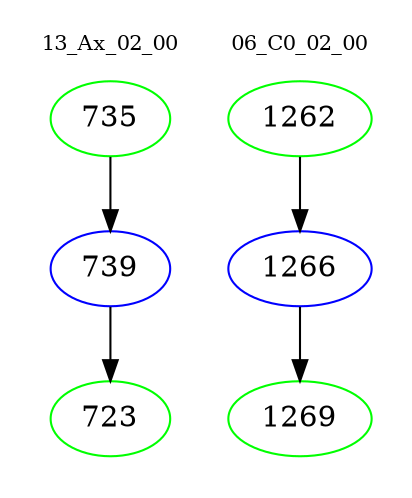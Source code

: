 digraph{
subgraph cluster_0 {
color = white
label = "13_Ax_02_00";
fontsize=10;
T0_735 [label="735", color="green"]
T0_735 -> T0_739 [color="black"]
T0_739 [label="739", color="blue"]
T0_739 -> T0_723 [color="black"]
T0_723 [label="723", color="green"]
}
subgraph cluster_1 {
color = white
label = "06_C0_02_00";
fontsize=10;
T1_1262 [label="1262", color="green"]
T1_1262 -> T1_1266 [color="black"]
T1_1266 [label="1266", color="blue"]
T1_1266 -> T1_1269 [color="black"]
T1_1269 [label="1269", color="green"]
}
}
